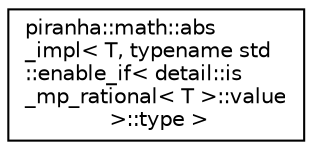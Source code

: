 digraph "Graphical Class Hierarchy"
{
  edge [fontname="Helvetica",fontsize="10",labelfontname="Helvetica",labelfontsize="10"];
  node [fontname="Helvetica",fontsize="10",shape=record];
  rankdir="LR";
  Node0 [label="piranha::math::abs\l_impl\< T, typename std\l::enable_if\< detail::is\l_mp_rational\< T \>::value\l \>::type \>",height=0.2,width=0.4,color="black", fillcolor="white", style="filled",URL="$structpiranha_1_1math_1_1abs__impl_3_01_t_00_01typename_01std_1_1enable__if_3_01detail_1_1is__mp0d1bbafb27f44854ac486088f8b36d6b.html",tooltip="Specialisation of the piranha::math::abs() functor for piranha::mp_rational. "];
}
